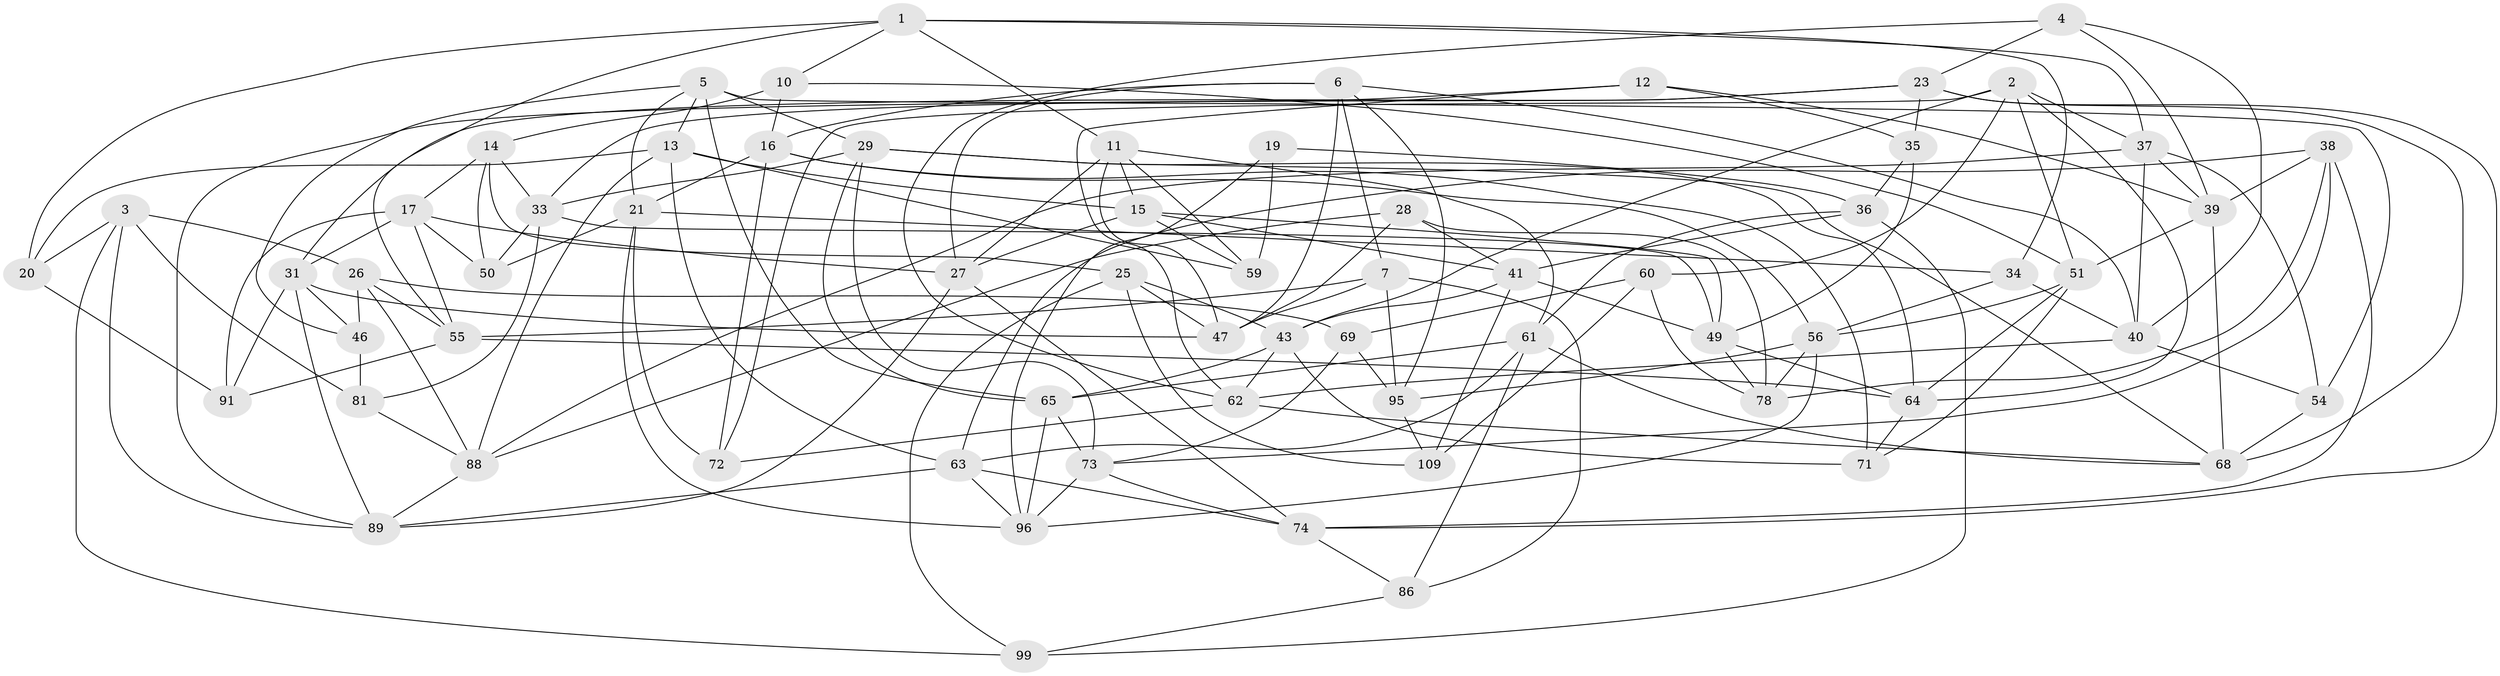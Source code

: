 // Generated by graph-tools (version 1.1) at 2025/24/03/03/25 07:24:29]
// undirected, 66 vertices, 172 edges
graph export_dot {
graph [start="1"]
  node [color=gray90,style=filled];
  1 [super="+8"];
  2 [super="+9"];
  3 [super="+97"];
  4;
  5 [super="+30"];
  6 [super="+44"];
  7 [super="+94"];
  10;
  11 [super="+24"];
  12;
  13 [super="+42"];
  14 [super="+52"];
  15 [super="+48"];
  16 [super="+18"];
  17 [super="+82"];
  19;
  20;
  21 [super="+22"];
  23 [super="+85"];
  25 [super="+45"];
  26 [super="+108"];
  27 [super="+32"];
  28;
  29 [super="+58"];
  31 [super="+57"];
  33 [super="+100"];
  34;
  35;
  36 [super="+104"];
  37 [super="+93"];
  38 [super="+76"];
  39 [super="+67"];
  40 [super="+70"];
  41 [super="+87"];
  43 [super="+98"];
  46;
  47 [super="+53"];
  49 [super="+66"];
  50;
  51 [super="+106"];
  54;
  55 [super="+80"];
  56 [super="+90"];
  59;
  60;
  61 [super="+75"];
  62 [super="+83"];
  63 [super="+84"];
  64 [super="+77"];
  65 [super="+103"];
  68 [super="+107"];
  69;
  71;
  72;
  73 [super="+110"];
  74 [super="+111"];
  78 [super="+79"];
  81;
  86;
  88 [super="+102"];
  89 [super="+92"];
  91;
  95 [super="+101"];
  96 [super="+105"];
  99;
  109;
  1 -- 34;
  1 -- 20;
  1 -- 10;
  1 -- 37;
  1 -- 11;
  1 -- 55;
  2 -- 43;
  2 -- 60;
  2 -- 64;
  2 -- 72;
  2 -- 37;
  2 -- 51;
  3 -- 99;
  3 -- 26 [weight=2];
  3 -- 81;
  3 -- 89;
  3 -- 20;
  4 -- 40;
  4 -- 39;
  4 -- 62;
  4 -- 23;
  5 -- 65;
  5 -- 29;
  5 -- 54;
  5 -- 21;
  5 -- 46;
  5 -- 13;
  6 -- 16;
  6 -- 7;
  6 -- 95;
  6 -- 40;
  6 -- 27;
  6 -- 47;
  7 -- 95 [weight=2];
  7 -- 55;
  7 -- 86;
  7 -- 47;
  10 -- 14;
  10 -- 16;
  10 -- 51;
  11 -- 59;
  11 -- 15;
  11 -- 61;
  11 -- 47;
  11 -- 27;
  12 -- 35;
  12 -- 39;
  12 -- 89;
  12 -- 62;
  13 -- 88;
  13 -- 20;
  13 -- 15;
  13 -- 59;
  13 -- 63;
  14 -- 50;
  14 -- 25 [weight=2];
  14 -- 33;
  14 -- 17;
  15 -- 49;
  15 -- 41;
  15 -- 59;
  15 -- 27;
  16 -- 21;
  16 -- 56;
  16 -- 72;
  16 -- 71;
  17 -- 50;
  17 -- 27;
  17 -- 55;
  17 -- 91;
  17 -- 31;
  19 -- 59;
  19 -- 36 [weight=2];
  19 -- 96;
  20 -- 91;
  21 -- 50;
  21 -- 34;
  21 -- 72;
  21 -- 96;
  23 -- 31;
  23 -- 35;
  23 -- 68;
  23 -- 74;
  23 -- 33;
  25 -- 109;
  25 -- 43;
  25 -- 99;
  25 -- 47;
  26 -- 69;
  26 -- 46;
  26 -- 55;
  26 -- 88;
  27 -- 89;
  27 -- 74;
  28 -- 88;
  28 -- 41;
  28 -- 78;
  28 -- 47;
  29 -- 64;
  29 -- 33;
  29 -- 68;
  29 -- 65;
  29 -- 73;
  31 -- 91;
  31 -- 89;
  31 -- 47;
  31 -- 46;
  33 -- 50;
  33 -- 81;
  33 -- 49;
  34 -- 40;
  34 -- 56;
  35 -- 36;
  35 -- 49;
  36 -- 99;
  36 -- 61;
  36 -- 41;
  37 -- 39;
  37 -- 40;
  37 -- 54;
  37 -- 88;
  38 -- 78 [weight=2];
  38 -- 63;
  38 -- 74;
  38 -- 73;
  38 -- 39;
  39 -- 51;
  39 -- 68;
  40 -- 62;
  40 -- 54;
  41 -- 109;
  41 -- 43;
  41 -- 49;
  43 -- 71;
  43 -- 65;
  43 -- 62;
  46 -- 81;
  49 -- 78;
  49 -- 64;
  51 -- 64;
  51 -- 56;
  51 -- 71;
  54 -- 68;
  55 -- 91;
  55 -- 64;
  56 -- 78;
  56 -- 96;
  56 -- 95;
  60 -- 109;
  60 -- 78;
  60 -- 69;
  61 -- 68;
  61 -- 86;
  61 -- 63;
  61 -- 65;
  62 -- 68;
  62 -- 72;
  63 -- 96;
  63 -- 89;
  63 -- 74;
  64 -- 71;
  65 -- 96;
  65 -- 73;
  69 -- 95;
  69 -- 73;
  73 -- 96;
  73 -- 74;
  74 -- 86;
  81 -- 88;
  86 -- 99;
  88 -- 89;
  95 -- 109;
}
